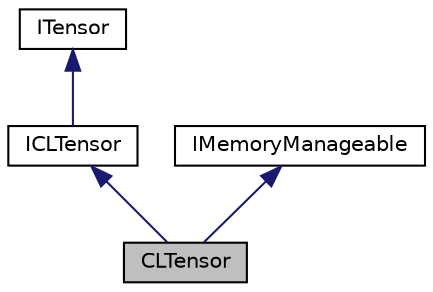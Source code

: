 digraph "CLTensor"
{
 // LATEX_PDF_SIZE
  edge [fontname="Helvetica",fontsize="10",labelfontname="Helvetica",labelfontsize="10"];
  node [fontname="Helvetica",fontsize="10",shape=record];
  Node1 [label="CLTensor",height=0.2,width=0.4,color="black", fillcolor="grey75", style="filled", fontcolor="black",tooltip="Basic implementation of the OpenCL tensor interface."];
  Node2 -> Node1 [dir="back",color="midnightblue",fontsize="10",style="solid",fontname="Helvetica"];
  Node2 [label="ICLTensor",height=0.2,width=0.4,color="black", fillcolor="white", style="filled",URL="$classarm__compute_1_1_i_c_l_tensor.xhtml",tooltip="Interface for OpenCL tensor."];
  Node3 -> Node2 [dir="back",color="midnightblue",fontsize="10",style="solid",fontname="Helvetica"];
  Node3 [label="ITensor",height=0.2,width=0.4,color="black", fillcolor="white", style="filled",URL="$classarm__compute_1_1_i_tensor.xhtml",tooltip="Interface for CPU tensor."];
  Node4 -> Node1 [dir="back",color="midnightblue",fontsize="10",style="solid",fontname="Helvetica"];
  Node4 [label="IMemoryManageable",height=0.2,width=0.4,color="black", fillcolor="white", style="filled",URL="$classarm__compute_1_1_i_memory_manageable.xhtml",tooltip="Interface of an object than can be memory managed."];
}
